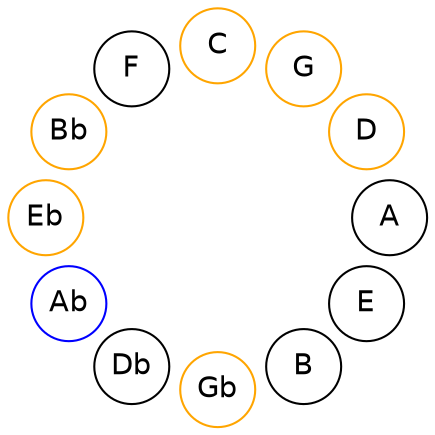 
graph {

layout = circo;
mindist = .1

node [shape = circle, fontname = Helvetica, margin = 0]
edge [style=invis]

subgraph 1 {
	E -- B -- Gb -- Db -- Ab -- Eb -- Bb -- F -- C -- G -- D -- A -- E
}

Gb [color=orange];
Ab [color=blue];
Eb [color=orange];
Bb [color=orange];
C [color=orange];
G [color=orange];
D [color=orange];
}
